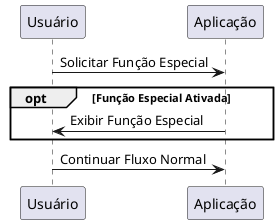 @startuml Optional.Sequence
participant Usuário
participant Aplicação

Usuário -> Aplicação: Solicitar Função Especial

opt Função Especial Ativada
    Aplicação -> Usuário: Exibir Função Especial
end

Usuário -> Aplicação: Continuar Fluxo Normal
@enduml
